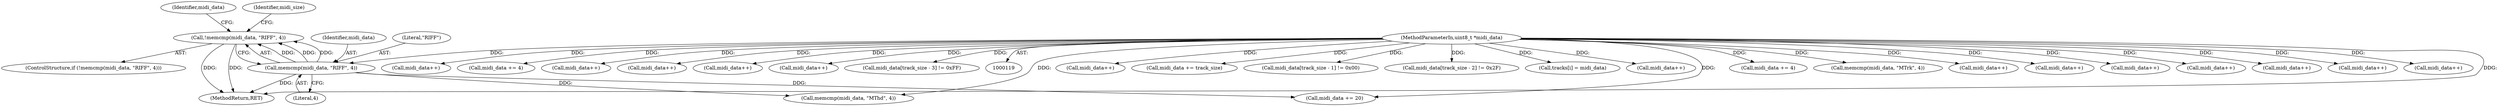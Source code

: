 digraph "0_wildmidi_660b513d99bced8783a4a5984ac2f742c74ebbdd_1@API" {
"1000190" [label="(Call,!memcmp(midi_data, \"RIFF\", 4))"];
"1000191" [label="(Call,memcmp(midi_data, \"RIFF\", 4))"];
"1000120" [label="(MethodParameterIn,uint8_t *midi_data)"];
"1000217" [label="(Identifier,midi_data)"];
"1000246" [label="(Call,midi_data++)"];
"1000198" [label="(Identifier,midi_size)"];
"1000559" [label="(Call,midi_data += track_size)"];
"1000539" [label="(Call,midi_data[track_size - 1] != 0x00)"];
"1000191" [label="(Call,memcmp(midi_data, \"RIFF\", 4))"];
"1000532" [label="(Call,midi_data[track_size - 2] != 0x2F)"];
"1000554" [label="(Call,tracks[i] = midi_data)"];
"1000194" [label="(Literal,4)"];
"1000360" [label="(Call,midi_data++)"];
"1000189" [label="(ControlStructure,if (!memcmp(midi_data, \"RIFF\", 4)))"];
"1000216" [label="(Call,memcmp(midi_data, \"MThd\", 4))"];
"1000209" [label="(Call,midi_data += 20)"];
"1000192" [label="(Identifier,midi_data)"];
"1000229" [label="(Call,midi_data += 4)"];
"1000450" [label="(Call,memcmp(midi_data, \"MTrk\", 4))"];
"1000473" [label="(Call,midi_data++)"];
"1000480" [label="(Call,midi_data++)"];
"1000281" [label="(Call,midi_data++)"];
"1000318" [label="(Call,midi_data++)"];
"1000239" [label="(Call,midi_data++)"];
"1000312" [label="(Call,midi_data++)"];
"1000366" [label="(Call,midi_data++)"];
"1000190" [label="(Call,!memcmp(midi_data, \"RIFF\", 4))"];
"1001435" [label="(MethodReturn,RET)"];
"1000487" [label="(Call,midi_data++)"];
"1000463" [label="(Call,midi_data += 4)"];
"1000287" [label="(Call,midi_data++)"];
"1000259" [label="(Call,midi_data++)"];
"1000193" [label="(Literal,\"RIFF\")"];
"1000253" [label="(Call,midi_data++)"];
"1000120" [label="(MethodParameterIn,uint8_t *midi_data)"];
"1000493" [label="(Call,midi_data++)"];
"1000524" [label="(Call,midi_data[track_size - 3] != 0xFF)"];
"1000190" -> "1000189"  [label="AST: "];
"1000190" -> "1000191"  [label="CFG: "];
"1000191" -> "1000190"  [label="AST: "];
"1000198" -> "1000190"  [label="CFG: "];
"1000217" -> "1000190"  [label="CFG: "];
"1000190" -> "1001435"  [label="DDG: "];
"1000190" -> "1001435"  [label="DDG: "];
"1000191" -> "1000190"  [label="DDG: "];
"1000191" -> "1000190"  [label="DDG: "];
"1000191" -> "1000190"  [label="DDG: "];
"1000191" -> "1000194"  [label="CFG: "];
"1000192" -> "1000191"  [label="AST: "];
"1000193" -> "1000191"  [label="AST: "];
"1000194" -> "1000191"  [label="AST: "];
"1000191" -> "1001435"  [label="DDG: "];
"1000120" -> "1000191"  [label="DDG: "];
"1000191" -> "1000209"  [label="DDG: "];
"1000191" -> "1000216"  [label="DDG: "];
"1000120" -> "1000119"  [label="AST: "];
"1000120" -> "1001435"  [label="DDG: "];
"1000120" -> "1000209"  [label="DDG: "];
"1000120" -> "1000216"  [label="DDG: "];
"1000120" -> "1000229"  [label="DDG: "];
"1000120" -> "1000239"  [label="DDG: "];
"1000120" -> "1000246"  [label="DDG: "];
"1000120" -> "1000253"  [label="DDG: "];
"1000120" -> "1000259"  [label="DDG: "];
"1000120" -> "1000281"  [label="DDG: "];
"1000120" -> "1000287"  [label="DDG: "];
"1000120" -> "1000312"  [label="DDG: "];
"1000120" -> "1000318"  [label="DDG: "];
"1000120" -> "1000360"  [label="DDG: "];
"1000120" -> "1000366"  [label="DDG: "];
"1000120" -> "1000450"  [label="DDG: "];
"1000120" -> "1000463"  [label="DDG: "];
"1000120" -> "1000473"  [label="DDG: "];
"1000120" -> "1000480"  [label="DDG: "];
"1000120" -> "1000487"  [label="DDG: "];
"1000120" -> "1000493"  [label="DDG: "];
"1000120" -> "1000524"  [label="DDG: "];
"1000120" -> "1000532"  [label="DDG: "];
"1000120" -> "1000539"  [label="DDG: "];
"1000120" -> "1000554"  [label="DDG: "];
"1000120" -> "1000559"  [label="DDG: "];
}
